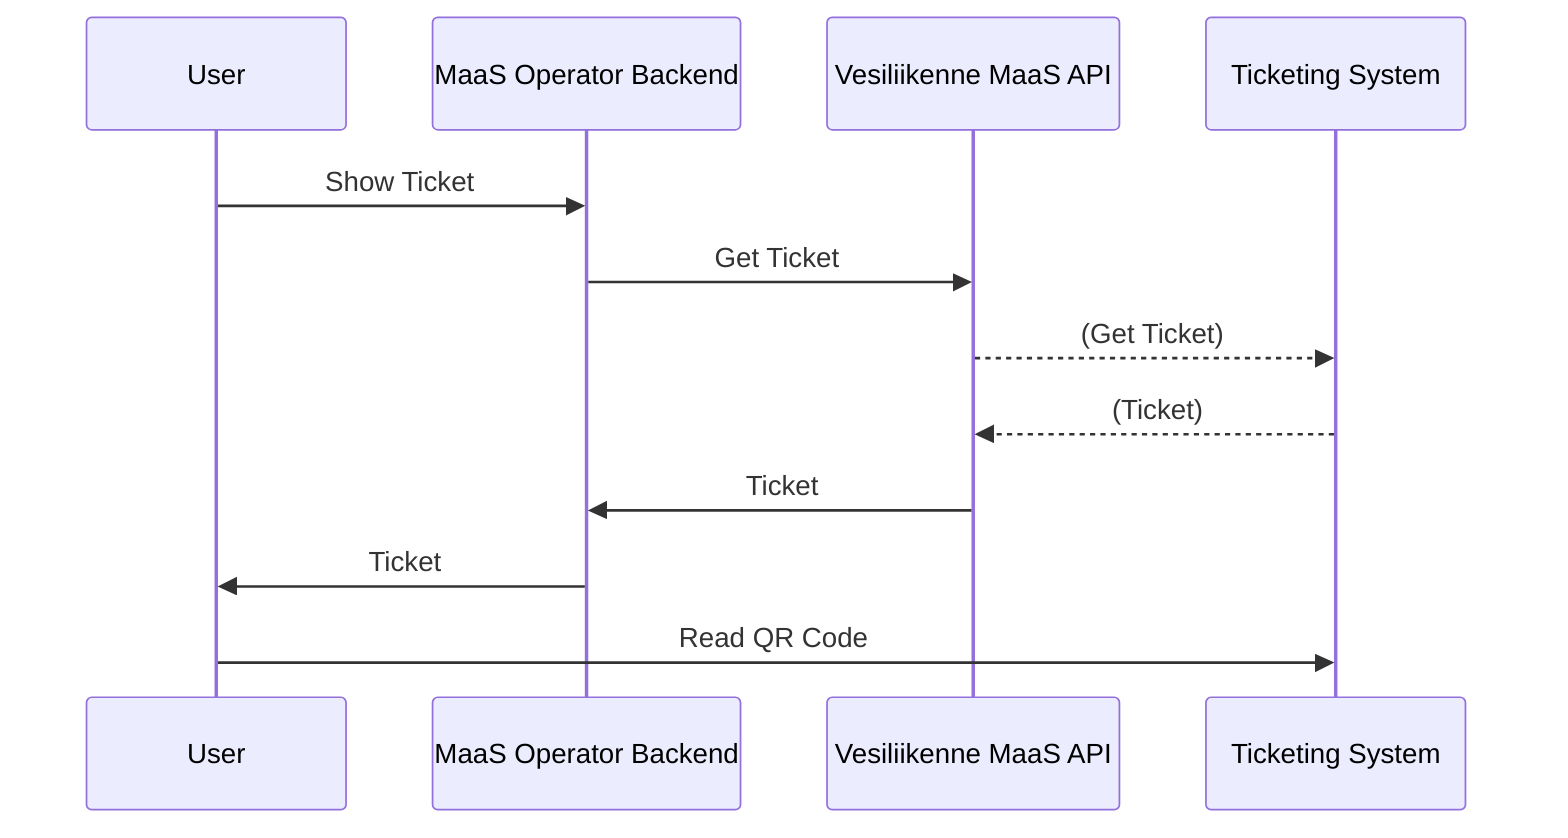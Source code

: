 sequenceDiagram
    User->>MaaS Operator Backend:Show Ticket
    MaaS Operator Backend->>Vesiliikenne MaaS API:Get Ticket
    Vesiliikenne MaaS API-->>Ticketing System:(Get Ticket)
    Ticketing System-->>Vesiliikenne MaaS API:(Ticket)
    Vesiliikenne MaaS API->>MaaS Operator Backend:Ticket
    MaaS Operator Backend->>User:Ticket
    User->>Ticketing System:Read QR Code